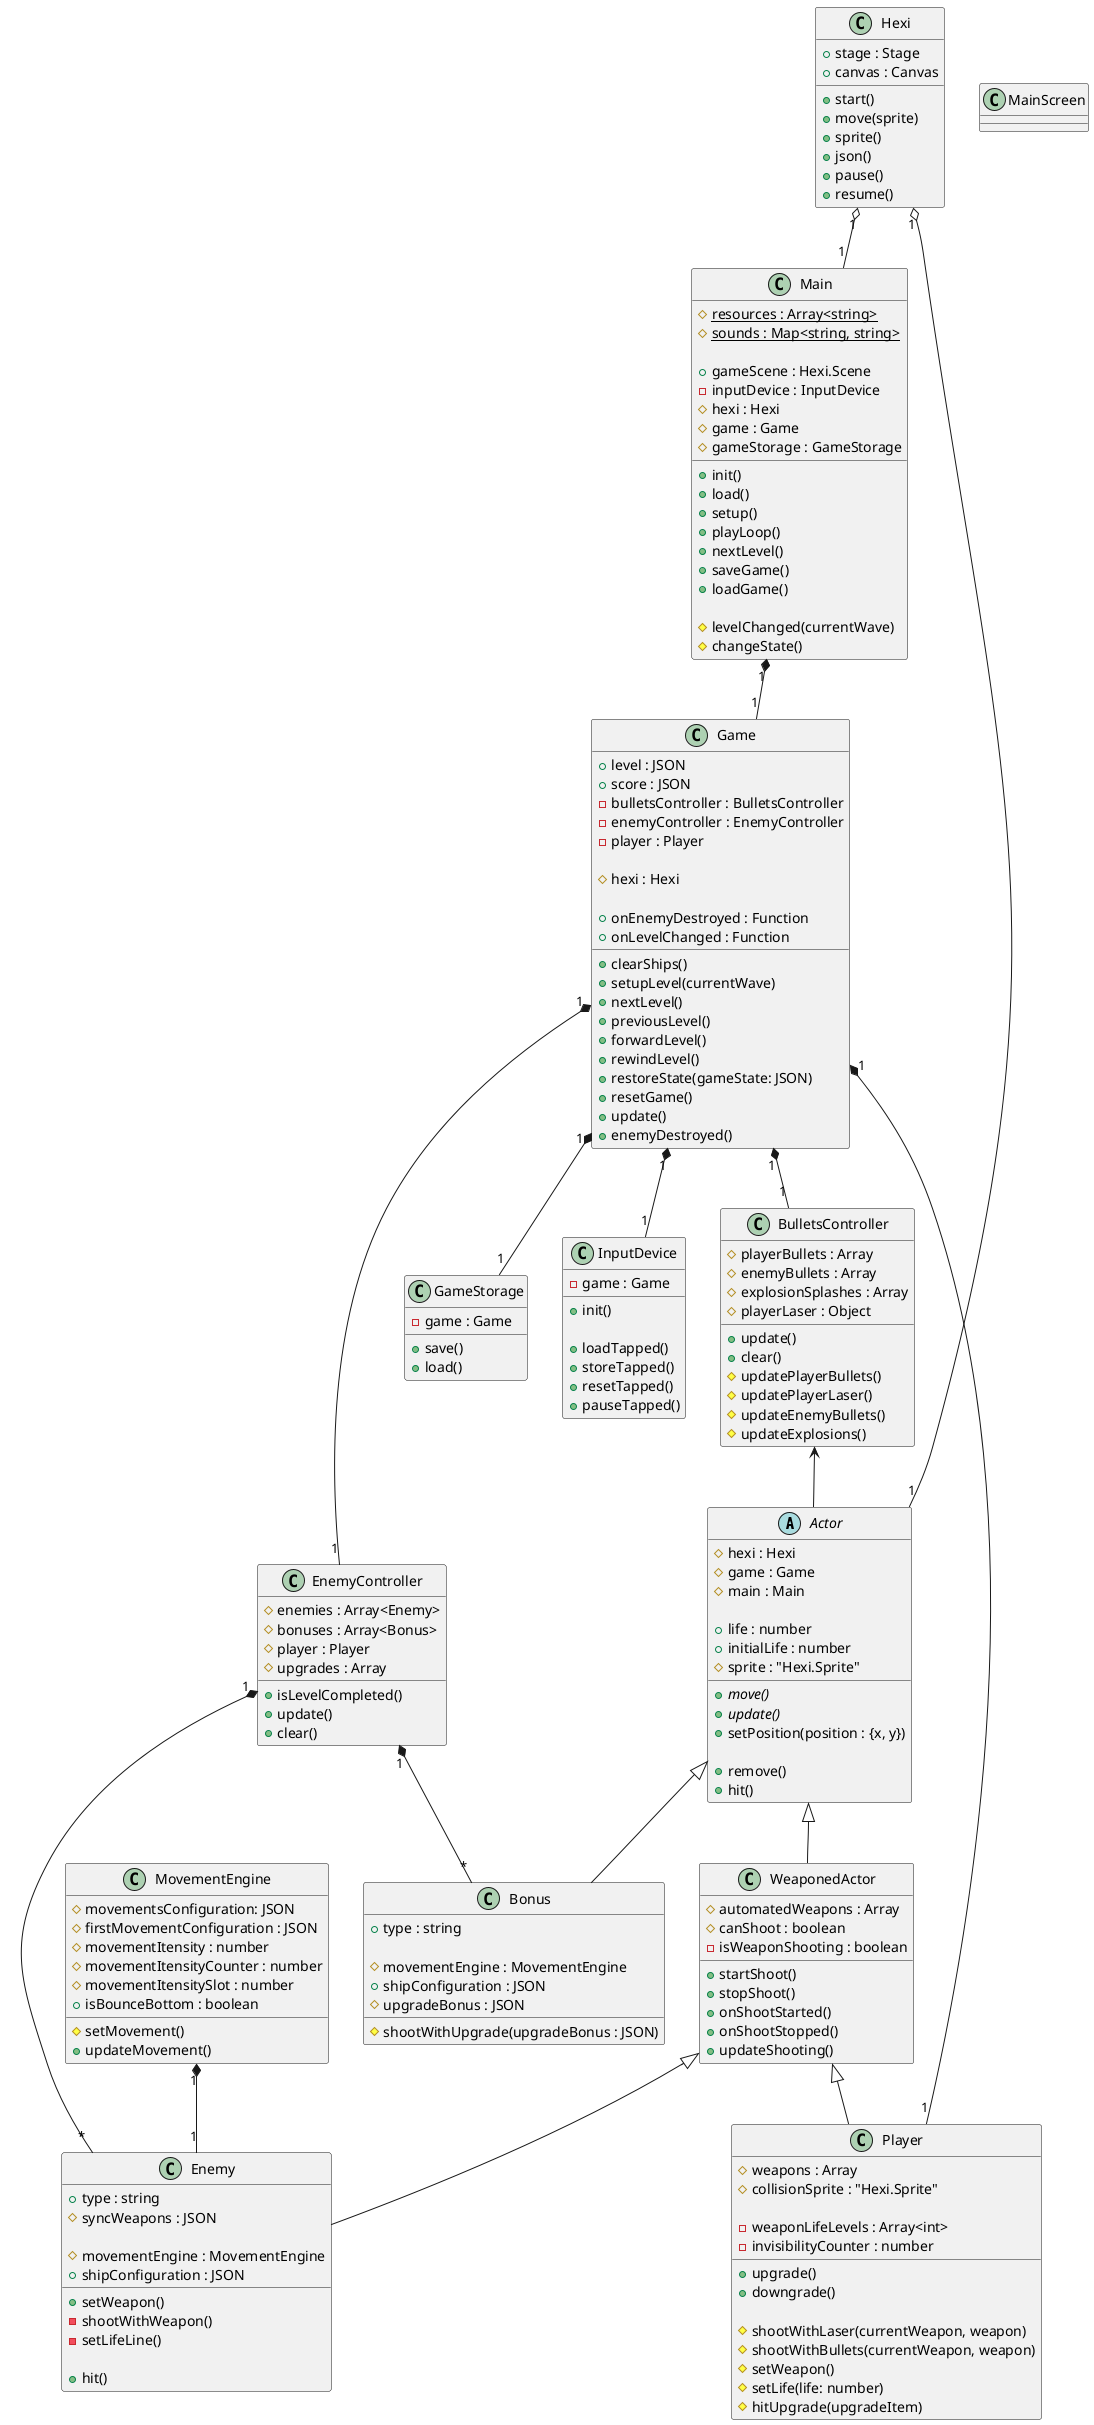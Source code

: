 @startuml

abstract class Actor {
    # hexi : Hexi
    # game : Game
    # main : Main 

    + life : number
    + initialLife : number
    # sprite : "Hexi.Sprite"

    + {abstract} move()
    + {abstract} update()
    + setPosition(position : {x, y}) 

    + remove()  
    + hit()  
}

class WeaponedActor {
    # automatedWeapons : Array
    # canShoot : boolean
    - isWeaponShooting : boolean

    + startShoot()
    + stopShoot()  
    + onShootStarted()    
    + onShootStopped()    
    + updateShooting()    
}

class Enemy {
    + type : string
    # syncWeapons : JSON

    #movementEngine : MovementEngine
    +shipConfiguration : JSON

    + setWeapon()
    - shootWithWeapon()
    - setLifeLine()

        + hit()  
}

class Player {
    # weapons : Array
    # collisionSprite : "Hexi.Sprite"

    - weaponLifeLevels : Array<int>
    - invisibilityCounter : number

    + upgrade()
    + downgrade()

    # shootWithLaser(currentWeapon, weapon)
    # shootWithBullets(currentWeapon, weapon)
    # setWeapon()
    # setLife(life: number)
    # hitUpgrade(upgradeItem)
}

class MovementEngine {
    # movementsConfiguration: JSON
    # firstMovementConfiguration : JSON
    # movementItensity : number
    # movementItensityCounter : number 
    # movementItensitySlot : number   
    + isBounceBottom : boolean

    # setMovement()
    + updateMovement()
}

class Bonus {
    + type : string

    # movementEngine : MovementEngine
    + shipConfiguration : JSON
    # upgradeBonus : JSON

    # shootWithUpgrade(upgradeBonus : JSON)
}

class Game {
    + level : JSON
    + score : JSON
    - bulletsController : BulletsController
    - enemyController : EnemyController  
    - player : Player   

    # hexi : Hexi

    + onEnemyDestroyed : Function
    + onLevelChanged : Function

    + clearShips()
    + setupLevel(currentWave)
    + nextLevel()
    + previousLevel()
    + forwardLevel()
    + rewindLevel()
    + restoreState(gameState: JSON)
    + resetGame()
    + update()
    + enemyDestroyed()
}

class EnemyController {
    # enemies : Array<Enemy>
    # bonuses : Array<Bonus>
    # player : Player
    # upgrades : Array

    + isLevelCompleted()
    + update()
    + clear()
}

class BulletsController {
    # playerBullets : Array
    # enemyBullets : Array
    # explosionSplashes : Array 
    # playerLaser : Object

    + update()
    + clear()
    # updatePlayerBullets()
    # updatePlayerLaser()
    # updateEnemyBullets()
    # updateExplosions()
}

class Main {
    # {static} resources : Array<string>
    # {static} sounds : Map<string, string>

    + gameScene : Hexi.Scene
    - inputDevice : InputDevice
    # hexi : Hexi
    # game : Game
    # gameStorage : GameStorage

    + init()
    + load()
    + setup()
    + playLoop()
    + nextLevel()
    + saveGame()
    + loadGame()

    # levelChanged(currentWave)
    # changeState()
}

class MainScreen {

}

class GameStorage {
    - game : Game

    + save()
    + load()
}

class InputDevice {
    - game : Game

    + init()

    + loadTapped()
    + storeTapped()
    + resetTapped()
    + pauseTapped()
}

class Hexi {
    + stage : Stage
    + canvas : Canvas

    + start()
    + move(sprite)
    + sprite()
    + json()
    + pause()
    + resume()
}


Actor <|-- WeaponedActor 
WeaponedActor <|-- Enemy
WeaponedActor <|-- Player
Actor <|-- Bonus
Game "1" *-- "1" BulletsController
Game "1" *-- "1" EnemyController
Game "1" *-- "1" Player
Game "1" *-- "1" InputDevice
Game "1" *-- "1" GameStorage
MovementEngine "1" *-- "1" Enemy
EnemyController "1" *-- "*" Bonus
EnemyController "1" *-- "*" Enemy
BulletsController <-- Actor
Hexi "1" o-- "1" Actor
Hexi "1" o-- "1" Main
Main "1" *-- "1" Game

@enduml